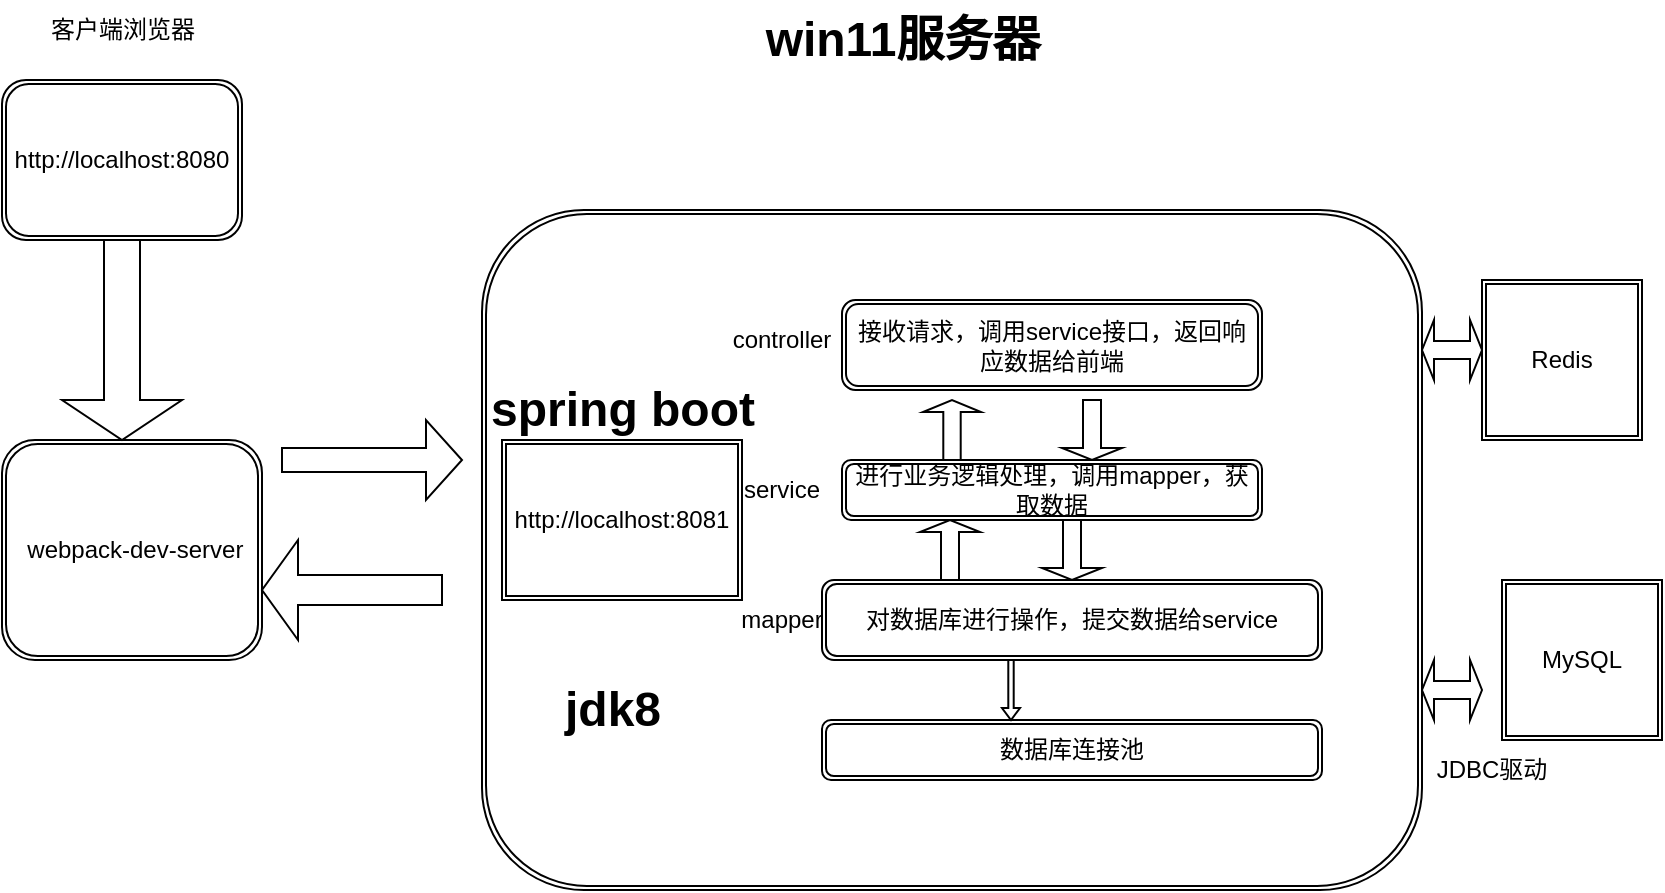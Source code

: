 <mxfile version="22.1.18" type="device">
  <diagram name="第 1 页" id="QZDeBkVmWwlwH1OktrhE">
    <mxGraphModel dx="1877" dy="621" grid="1" gridSize="10" guides="1" tooltips="1" connect="1" arrows="1" fold="1" page="1" pageScale="1" pageWidth="827" pageHeight="1169" math="0" shadow="0">
      <root>
        <mxCell id="0" />
        <mxCell id="1" parent="0" />
        <mxCell id="PDnxxqKtehDlkWqxKWEu-1" value="http://localhost:8080" style="shape=ext;double=1;rounded=1;whiteSpace=wrap;html=1;" vertex="1" parent="1">
          <mxGeometry x="-710" y="130" width="120" height="80" as="geometry" />
        </mxCell>
        <mxCell id="PDnxxqKtehDlkWqxKWEu-3" value="客户端浏览器" style="text;html=1;align=center;verticalAlign=middle;resizable=0;points=[];autosize=1;strokeColor=none;fillColor=none;" vertex="1" parent="1">
          <mxGeometry x="-700" y="90" width="100" height="30" as="geometry" />
        </mxCell>
        <mxCell id="PDnxxqKtehDlkWqxKWEu-4" value="&amp;nbsp;webpack-dev-server" style="shape=ext;double=1;rounded=1;whiteSpace=wrap;html=1;" vertex="1" parent="1">
          <mxGeometry x="-710" y="310" width="130" height="110" as="geometry" />
        </mxCell>
        <mxCell id="PDnxxqKtehDlkWqxKWEu-5" value="" style="shape=singleArrow;direction=south;whiteSpace=wrap;html=1;" vertex="1" parent="1">
          <mxGeometry x="-680" y="210" width="60" height="100" as="geometry" />
        </mxCell>
        <mxCell id="PDnxxqKtehDlkWqxKWEu-6" value="" style="shape=singleArrow;whiteSpace=wrap;html=1;" vertex="1" parent="1">
          <mxGeometry x="-570" y="300" width="90" height="40" as="geometry" />
        </mxCell>
        <mxCell id="PDnxxqKtehDlkWqxKWEu-7" value="" style="shape=singleArrow;direction=west;whiteSpace=wrap;html=1;" vertex="1" parent="1">
          <mxGeometry x="-580" y="360" width="90" height="50" as="geometry" />
        </mxCell>
        <mxCell id="PDnxxqKtehDlkWqxKWEu-8" value="&lt;br&gt;&lt;br&gt;&lt;br&gt;&lt;br&gt;&lt;br&gt;&lt;br&gt;&lt;br&gt;" style="shape=ext;double=1;rounded=1;whiteSpace=wrap;html=1;" vertex="1" parent="1">
          <mxGeometry x="-470" y="195" width="470" height="340" as="geometry" />
        </mxCell>
        <mxCell id="PDnxxqKtehDlkWqxKWEu-23" value="http://localhost:8081" style="shape=ext;double=1;rounded=0;whiteSpace=wrap;html=1;" vertex="1" parent="1">
          <mxGeometry x="-460" y="310" width="120" height="80" as="geometry" />
        </mxCell>
        <mxCell id="PDnxxqKtehDlkWqxKWEu-24" value="spring boot" style="text;strokeColor=none;fillColor=none;html=1;fontSize=24;fontStyle=1;verticalAlign=middle;align=center;" vertex="1" parent="1">
          <mxGeometry x="-425" y="290" width="50" height="10" as="geometry" />
        </mxCell>
        <mxCell id="PDnxxqKtehDlkWqxKWEu-25" value="jdk8" style="text;strokeColor=none;fillColor=none;html=1;fontSize=24;fontStyle=1;verticalAlign=middle;align=center;" vertex="1" parent="1">
          <mxGeometry x="-450" y="430" width="90" height="30" as="geometry" />
        </mxCell>
        <mxCell id="PDnxxqKtehDlkWqxKWEu-26" value="接收请求，调用service接口，返回响应数据给前端" style="shape=ext;double=1;rounded=1;whiteSpace=wrap;html=1;" vertex="1" parent="1">
          <mxGeometry x="-290" y="240" width="210" height="45" as="geometry" />
        </mxCell>
        <UserObject label="controller" placeholders="1" name="Variable" id="PDnxxqKtehDlkWqxKWEu-29">
          <mxCell style="text;html=1;strokeColor=none;fillColor=none;align=center;verticalAlign=middle;whiteSpace=wrap;overflow=hidden;" vertex="1" parent="1">
            <mxGeometry x="-360" y="250" width="80" height="20" as="geometry" />
          </mxCell>
        </UserObject>
        <mxCell id="PDnxxqKtehDlkWqxKWEu-30" value="" style="shape=doubleArrow;whiteSpace=wrap;html=1;" vertex="1" parent="1">
          <mxGeometry y="250" width="30" height="30" as="geometry" />
        </mxCell>
        <mxCell id="PDnxxqKtehDlkWqxKWEu-31" value="" style="shape=doubleArrow;whiteSpace=wrap;html=1;" vertex="1" parent="1">
          <mxGeometry y="420" width="30" height="30" as="geometry" />
        </mxCell>
        <mxCell id="PDnxxqKtehDlkWqxKWEu-33" value="" style="shape=singleArrow;direction=north;whiteSpace=wrap;html=1;" vertex="1" parent="1">
          <mxGeometry x="-249.5" y="290" width="29" height="30" as="geometry" />
        </mxCell>
        <mxCell id="PDnxxqKtehDlkWqxKWEu-34" value="" style="shape=singleArrow;direction=south;whiteSpace=wrap;html=1;" vertex="1" parent="1">
          <mxGeometry x="-180" y="290" width="30" height="30" as="geometry" />
        </mxCell>
        <mxCell id="PDnxxqKtehDlkWqxKWEu-35" value="进行业务逻辑处理，调用mapper，获取数据" style="shape=ext;double=1;rounded=1;whiteSpace=wrap;html=1;" vertex="1" parent="1">
          <mxGeometry x="-290" y="320" width="210" height="30" as="geometry" />
        </mxCell>
        <UserObject label="service" placeholders="1" name="Variable" id="PDnxxqKtehDlkWqxKWEu-36">
          <mxCell style="text;html=1;strokeColor=none;fillColor=none;align=center;verticalAlign=middle;whiteSpace=wrap;overflow=hidden;" vertex="1" parent="1">
            <mxGeometry x="-360" y="325" width="80" height="20" as="geometry" />
          </mxCell>
        </UserObject>
        <mxCell id="PDnxxqKtehDlkWqxKWEu-37" value="" style="shape=singleArrow;direction=north;whiteSpace=wrap;html=1;" vertex="1" parent="1">
          <mxGeometry x="-251" y="350" width="30" height="30" as="geometry" />
        </mxCell>
        <mxCell id="PDnxxqKtehDlkWqxKWEu-39" value="" style="shape=singleArrow;direction=south;whiteSpace=wrap;html=1;" vertex="1" parent="1">
          <mxGeometry x="-190" y="350" width="30" height="30" as="geometry" />
        </mxCell>
        <mxCell id="PDnxxqKtehDlkWqxKWEu-40" value="对数据库进行操作，提交数据给service" style="shape=ext;double=1;rounded=1;whiteSpace=wrap;html=1;" vertex="1" parent="1">
          <mxGeometry x="-300" y="380" width="250" height="40" as="geometry" />
        </mxCell>
        <UserObject label="mapper" placeholders="1" name="Variable" id="PDnxxqKtehDlkWqxKWEu-41">
          <mxCell style="text;html=1;strokeColor=none;fillColor=none;align=center;verticalAlign=middle;whiteSpace=wrap;overflow=hidden;" vertex="1" parent="1">
            <mxGeometry x="-360" y="390" width="80" height="20" as="geometry" />
          </mxCell>
        </UserObject>
        <mxCell id="PDnxxqKtehDlkWqxKWEu-42" value="数据库连接池" style="shape=ext;double=1;rounded=1;whiteSpace=wrap;html=1;" vertex="1" parent="1">
          <mxGeometry x="-300" y="450" width="250" height="30" as="geometry" />
        </mxCell>
        <mxCell id="PDnxxqKtehDlkWqxKWEu-43" value="" style="shape=singleArrow;direction=south;whiteSpace=wrap;html=1;aspect=fixed;" vertex="1" parent="1">
          <mxGeometry x="-210" y="420" width="9" height="30" as="geometry" />
        </mxCell>
        <UserObject label="JDBC驱动" placeholders="1" name="Variable" id="PDnxxqKtehDlkWqxKWEu-45">
          <mxCell style="text;html=1;strokeColor=none;fillColor=none;align=center;verticalAlign=middle;whiteSpace=wrap;overflow=hidden;" vertex="1" parent="1">
            <mxGeometry y="460" width="70" height="30" as="geometry" />
          </mxCell>
        </UserObject>
        <mxCell id="PDnxxqKtehDlkWqxKWEu-46" value="MySQL" style="shape=ext;double=1;whiteSpace=wrap;html=1;aspect=fixed;" vertex="1" parent="1">
          <mxGeometry x="40" y="380" width="80" height="80" as="geometry" />
        </mxCell>
        <mxCell id="PDnxxqKtehDlkWqxKWEu-47" value="Redis" style="shape=ext;double=1;whiteSpace=wrap;html=1;aspect=fixed;" vertex="1" parent="1">
          <mxGeometry x="30" y="230" width="80" height="80" as="geometry" />
        </mxCell>
        <mxCell id="PDnxxqKtehDlkWqxKWEu-48" value="win11服务器" style="text;strokeColor=none;fillColor=none;html=1;fontSize=24;fontStyle=1;verticalAlign=middle;align=center;" vertex="1" parent="1">
          <mxGeometry x="-310" y="90" width="100" height="40" as="geometry" />
        </mxCell>
      </root>
    </mxGraphModel>
  </diagram>
</mxfile>
